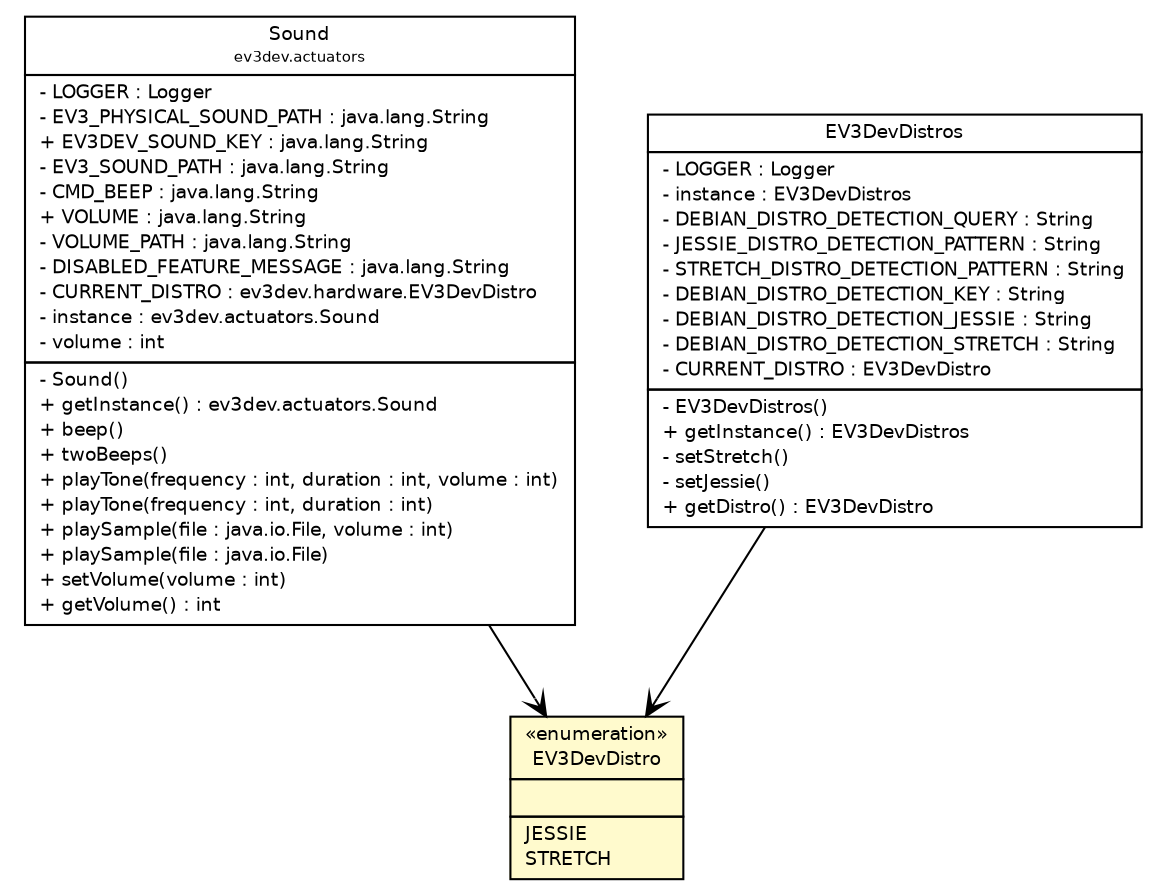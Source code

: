 #!/usr/local/bin/dot
#
# Class diagram 
# Generated by UMLGraph version R5_6-24-gf6e263 (http://www.umlgraph.org/)
#

digraph G {
	edge [fontname="Helvetica",fontsize=10,labelfontname="Helvetica",labelfontsize=10];
	node [fontname="Helvetica",fontsize=10,shape=plaintext];
	nodesep=0.25;
	ranksep=0.5;
	// ev3dev.actuators.Sound
	c1981 [label=<<table title="ev3dev.actuators.Sound" border="0" cellborder="1" cellspacing="0" cellpadding="2" port="p" href="../actuators/Sound.html">
		<tr><td><table border="0" cellspacing="0" cellpadding="1">
<tr><td align="center" balign="center"> Sound </td></tr>
<tr><td align="center" balign="center"><font point-size="7.0"> ev3dev.actuators </font></td></tr>
		</table></td></tr>
		<tr><td><table border="0" cellspacing="0" cellpadding="1">
<tr><td align="left" balign="left"> - LOGGER : Logger </td></tr>
<tr><td align="left" balign="left"> - EV3_PHYSICAL_SOUND_PATH : java.lang.String </td></tr>
<tr><td align="left" balign="left"> + EV3DEV_SOUND_KEY : java.lang.String </td></tr>
<tr><td align="left" balign="left"> - EV3_SOUND_PATH : java.lang.String </td></tr>
<tr><td align="left" balign="left"> - CMD_BEEP : java.lang.String </td></tr>
<tr><td align="left" balign="left"> + VOLUME : java.lang.String </td></tr>
<tr><td align="left" balign="left"> - VOLUME_PATH : java.lang.String </td></tr>
<tr><td align="left" balign="left"> - DISABLED_FEATURE_MESSAGE : java.lang.String </td></tr>
<tr><td align="left" balign="left"> - CURRENT_DISTRO : ev3dev.hardware.EV3DevDistro </td></tr>
<tr><td align="left" balign="left"> - instance : ev3dev.actuators.Sound </td></tr>
<tr><td align="left" balign="left"> - volume : int </td></tr>
		</table></td></tr>
		<tr><td><table border="0" cellspacing="0" cellpadding="1">
<tr><td align="left" balign="left"> - Sound() </td></tr>
<tr><td align="left" balign="left"> + getInstance() : ev3dev.actuators.Sound </td></tr>
<tr><td align="left" balign="left"> + beep() </td></tr>
<tr><td align="left" balign="left"> + twoBeeps() </td></tr>
<tr><td align="left" balign="left"> + playTone(frequency : int, duration : int, volume : int) </td></tr>
<tr><td align="left" balign="left"> + playTone(frequency : int, duration : int) </td></tr>
<tr><td align="left" balign="left"> + playSample(file : java.io.File, volume : int) </td></tr>
<tr><td align="left" balign="left"> + playSample(file : java.io.File) </td></tr>
<tr><td align="left" balign="left"> + setVolume(volume : int) </td></tr>
<tr><td align="left" balign="left"> + getVolume() : int </td></tr>
		</table></td></tr>
		</table>>, URL="../actuators/Sound.html", fontname="Helvetica", fontcolor="black", fontsize=9.0];
	// ev3dev.hardware.EV3DevDistro
	c1991 [label=<<table title="ev3dev.hardware.EV3DevDistro" border="0" cellborder="1" cellspacing="0" cellpadding="2" port="p" bgcolor="lemonChiffon" href="./EV3DevDistro.html">
		<tr><td><table border="0" cellspacing="0" cellpadding="1">
<tr><td align="center" balign="center"> &#171;enumeration&#187; </td></tr>
<tr><td align="center" balign="center"> EV3DevDistro </td></tr>
		</table></td></tr>
		<tr><td><table border="0" cellspacing="0" cellpadding="1">
<tr><td align="left" balign="left">  </td></tr>
		</table></td></tr>
		<tr><td><table border="0" cellspacing="0" cellpadding="1">
<tr><td align="left" balign="left"> JESSIE </td></tr>
<tr><td align="left" balign="left"> STRETCH </td></tr>
		</table></td></tr>
		</table>>, URL="./EV3DevDistro.html", fontname="Helvetica", fontcolor="black", fontsize=9.0];
	// ev3dev.hardware.EV3DevDistros
	c1992 [label=<<table title="ev3dev.hardware.EV3DevDistros" border="0" cellborder="1" cellspacing="0" cellpadding="2" port="p" href="./EV3DevDistros.html">
		<tr><td><table border="0" cellspacing="0" cellpadding="1">
<tr><td align="center" balign="center"> EV3DevDistros </td></tr>
		</table></td></tr>
		<tr><td><table border="0" cellspacing="0" cellpadding="1">
<tr><td align="left" balign="left"> - LOGGER : Logger </td></tr>
<tr><td align="left" balign="left"> - instance : EV3DevDistros </td></tr>
<tr><td align="left" balign="left"> - DEBIAN_DISTRO_DETECTION_QUERY : String </td></tr>
<tr><td align="left" balign="left"> - JESSIE_DISTRO_DETECTION_PATTERN : String </td></tr>
<tr><td align="left" balign="left"> - STRETCH_DISTRO_DETECTION_PATTERN : String </td></tr>
<tr><td align="left" balign="left"> - DEBIAN_DISTRO_DETECTION_KEY : String </td></tr>
<tr><td align="left" balign="left"> - DEBIAN_DISTRO_DETECTION_JESSIE : String </td></tr>
<tr><td align="left" balign="left"> - DEBIAN_DISTRO_DETECTION_STRETCH : String </td></tr>
<tr><td align="left" balign="left"> - CURRENT_DISTRO : EV3DevDistro </td></tr>
		</table></td></tr>
		<tr><td><table border="0" cellspacing="0" cellpadding="1">
<tr><td align="left" balign="left"> - EV3DevDistros() </td></tr>
<tr><td align="left" balign="left"> + getInstance() : EV3DevDistros </td></tr>
<tr><td align="left" balign="left"> - setStretch() </td></tr>
<tr><td align="left" balign="left"> - setJessie() </td></tr>
<tr><td align="left" balign="left"> + getDistro() : EV3DevDistro </td></tr>
		</table></td></tr>
		</table>>, URL="./EV3DevDistros.html", fontname="Helvetica", fontcolor="black", fontsize=9.0];
	// ev3dev.actuators.Sound NAVASSOC ev3dev.hardware.EV3DevDistro
	c1981:p -> c1991:p [taillabel="", label="", headlabel="", fontname="Helvetica", fontcolor="black", fontsize=10.0, color="black", arrowhead=open];
	// ev3dev.hardware.EV3DevDistros NAVASSOC ev3dev.hardware.EV3DevDistro
	c1992:p -> c1991:p [taillabel="", label="", headlabel="", fontname="Helvetica", fontcolor="black", fontsize=10.0, color="black", arrowhead=open];
}

